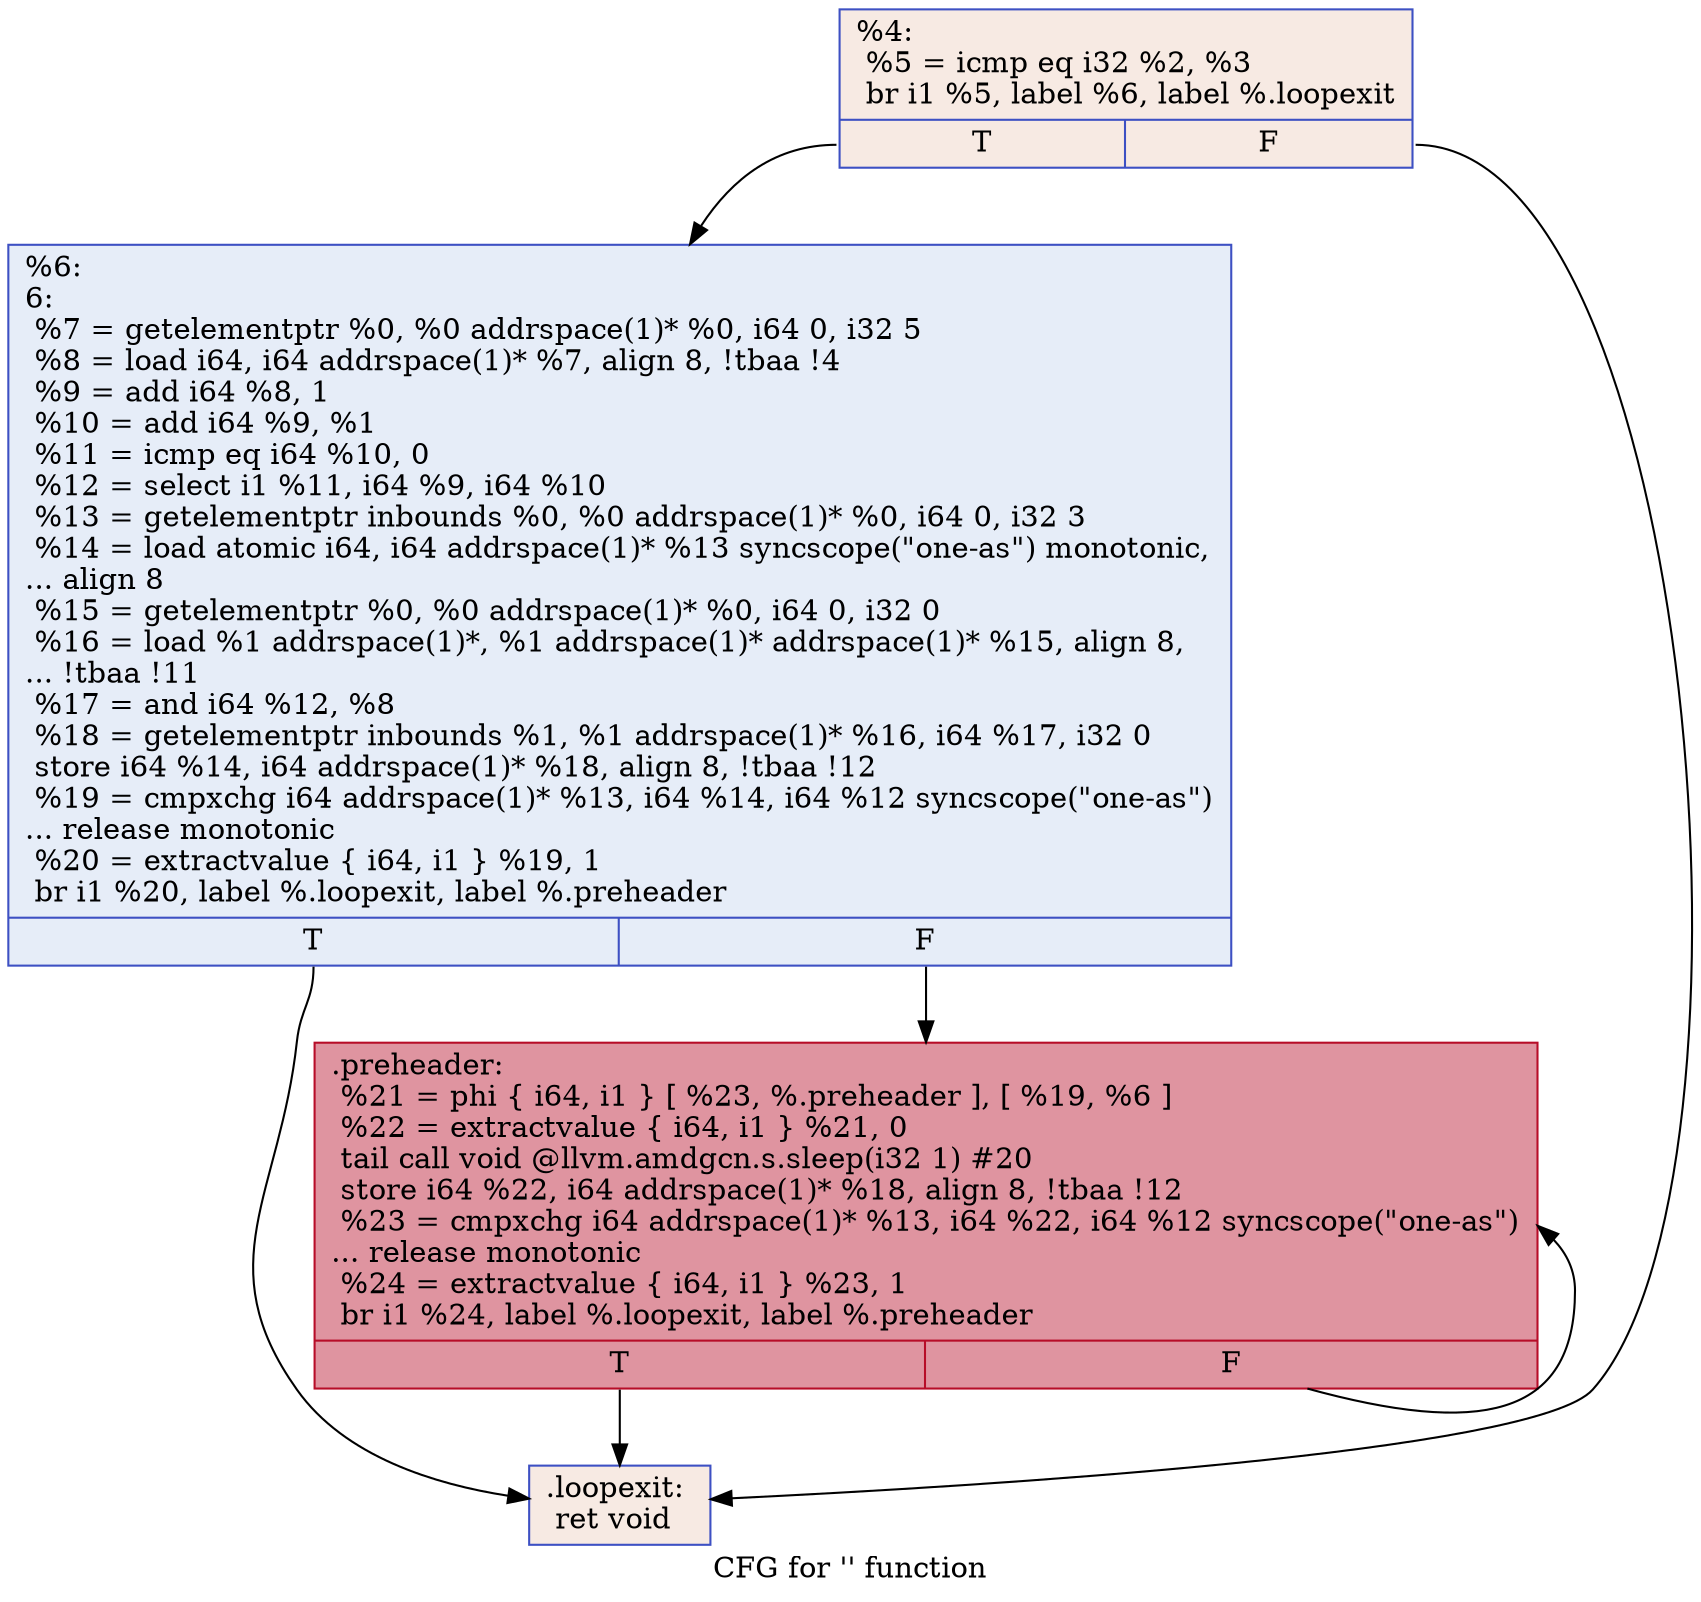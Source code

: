 digraph "CFG for '' function" {
	label="CFG for '' function";

	Node0x5563af3136d0 [shape=record,color="#3d50c3ff", style=filled, fillcolor="#eed0c070",label="{%4:\l  %5 = icmp eq i32 %2, %3\l  br i1 %5, label %6, label %.loopexit\l|{<s0>T|<s1>F}}"];
	Node0x5563af3136d0:s0 -> Node0x5563af313770;
	Node0x5563af3136d0:s1 -> Node0x5563af3137c0;
	Node0x5563af313770 [shape=record,color="#3d50c3ff", style=filled, fillcolor="#c7d7f070",label="{%6:\l6:                                                \l  %7 = getelementptr %0, %0 addrspace(1)* %0, i64 0, i32 5\l  %8 = load i64, i64 addrspace(1)* %7, align 8, !tbaa !4\l  %9 = add i64 %8, 1\l  %10 = add i64 %9, %1\l  %11 = icmp eq i64 %10, 0\l  %12 = select i1 %11, i64 %9, i64 %10\l  %13 = getelementptr inbounds %0, %0 addrspace(1)* %0, i64 0, i32 3\l  %14 = load atomic i64, i64 addrspace(1)* %13 syncscope(\"one-as\") monotonic,\l... align 8\l  %15 = getelementptr %0, %0 addrspace(1)* %0, i64 0, i32 0\l  %16 = load %1 addrspace(1)*, %1 addrspace(1)* addrspace(1)* %15, align 8,\l... !tbaa !11\l  %17 = and i64 %12, %8\l  %18 = getelementptr inbounds %1, %1 addrspace(1)* %16, i64 %17, i32 0\l  store i64 %14, i64 addrspace(1)* %18, align 8, !tbaa !12\l  %19 = cmpxchg i64 addrspace(1)* %13, i64 %14, i64 %12 syncscope(\"one-as\")\l... release monotonic\l  %20 = extractvalue \{ i64, i1 \} %19, 1\l  br i1 %20, label %.loopexit, label %.preheader\l|{<s0>T|<s1>F}}"];
	Node0x5563af313770:s0 -> Node0x5563af3137c0;
	Node0x5563af313770:s1 -> Node0x5563af313720;
	Node0x5563af313720 [shape=record,color="#b70d28ff", style=filled, fillcolor="#b70d2870",label="{.preheader:                                       \l  %21 = phi \{ i64, i1 \} [ %23, %.preheader ], [ %19, %6 ]\l  %22 = extractvalue \{ i64, i1 \} %21, 0\l  tail call void @llvm.amdgcn.s.sleep(i32 1) #20\l  store i64 %22, i64 addrspace(1)* %18, align 8, !tbaa !12\l  %23 = cmpxchg i64 addrspace(1)* %13, i64 %22, i64 %12 syncscope(\"one-as\")\l... release monotonic\l  %24 = extractvalue \{ i64, i1 \} %23, 1\l  br i1 %24, label %.loopexit, label %.preheader\l|{<s0>T|<s1>F}}"];
	Node0x5563af313720:s0 -> Node0x5563af3137c0;
	Node0x5563af313720:s1 -> Node0x5563af313720;
	Node0x5563af3137c0 [shape=record,color="#3d50c3ff", style=filled, fillcolor="#eed0c070",label="{.loopexit:                                        \l  ret void\l}"];
}
